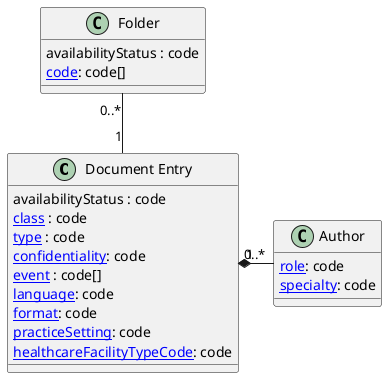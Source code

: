 @startuml

class "Document Entry" as d {
    availabilityStatus : code
    [[ValueSet-IHEXDSclassCode.html class]] : code
    [[ValueSet-IHEXDStypeCode.html type]] : code
    [[ValueSet-IHEXDSconfidentialityCode.html confidentiality]]: code
    [[ValueSet-IHEXDSeventCodeList.html event]] : code[]
    [[ValueSet-IHEXDSlanguageCode.html language]]: code
    [[ValueSet-IHEXDSformatCode.html format]]: code
    [[ValueSet-IHEXDSpracticeSettingCode.html practiceSetting]]: code
    [[ValueSet-IHEXDShealthcareFacilityTypeCode.html healthcareFacilityTypeCode]]: code
}

class "Author" as a {
    [[ValueSet-IHEXDSauthorRole.html role]]: code
    [[ValueSet-IHEXDSauthorSpecialty.html specialty]]: code
}

class "Folder" as f {
    availabilityStatus : code
    [[ValueSet-IHEXDSfolderCodeList.html code]]: code[]
}

d "1" *-right- "0..*" a
f "0..*" -- "1" d

@enduml